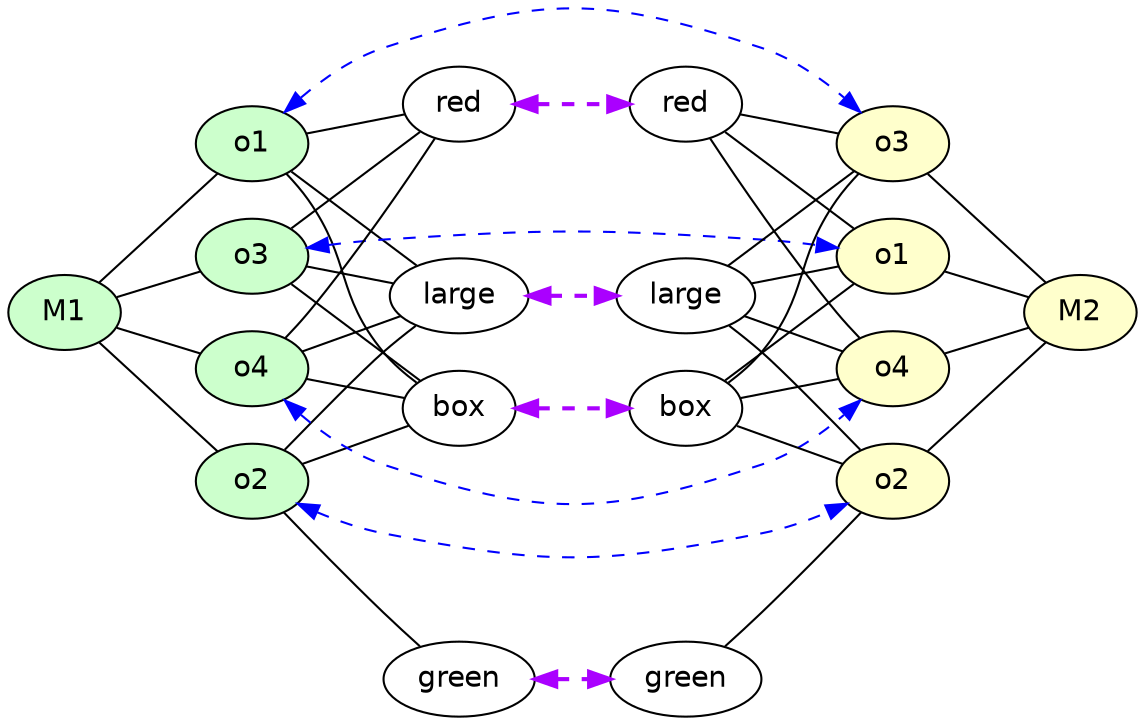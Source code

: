 strict digraph G {
	graph [bb="0,0,531.19,338.7",
		rankdir=LR
	];
	node [label="\N"];
	M1	 [fillcolor="#CCFFCC",
		fontname=Helvetica,
		height=0.5,
		pos="27,194",
		shape=oval,
		style=filled,
		width=0.75];
	o1_1	 [fillcolor="#CCFFCC",
		fontname=Helvetica,
		height=0.5,
		label=o1,
		pos="117,221",
		shape=oval,
		style=filled,
		width=0.75];
	M1 -> o1_1	 [constraint=true,
		dir=none,
		penwidth=1,
		pos="52.07,201.52 64.657,205.3 79.851,209.86 92.375,213.61"];
	o2_1	 [fillcolor="#CCFFCC",
		fontname=Helvetica,
		height=0.5,
		label=o2,
		pos="117,113",
		shape=oval,
		style=filled,
		width=0.75];
	M1 -> o2_1	 [constraint=true,
		dir=none,
		penwidth=1,
		pos="43.09,179.52 59.371,164.87 84.406,142.33 100.75,127.63"];
	o3_1	 [fillcolor="#CCFFCC",
		fontname=Helvetica,
		height=0.5,
		label=o3,
		pos="117,275",
		shape=oval,
		style=filled,
		width=0.75];
	M1 -> o3_1	 [constraint=true,
		dir=none,
		penwidth=1,
		pos="43.09,208.48 59.371,223.13 84.406,245.67 100.75,260.37"];
	o4_1	 [fillcolor="#CCFFCC",
		fontname=Helvetica,
		height=0.5,
		label=o4,
		pos="117,167",
		shape=oval,
		style=filled,
		width=0.75];
	M1 -> o4_1	 [constraint=true,
		dir=none,
		penwidth=1,
		pos="52.07,186.48 64.657,182.7 79.851,178.14 92.375,174.39"];
	M2	 [fillcolor="#FFFFCC",
		fontname=Helvetica,
		height=0.5,
		pos="504.19,194",
		shape=oval,
		style=filled,
		width=0.75];
	red_1	 [fontname=Helvetica,
		height=0.5,
		label=red,
		pos="213.8,294",
		shape=oval,
		width=0.75];
	o1_1 -> red_1	 [constraint=true,
		dir=none,
		pos="135.21,234.73 152.51,247.78 178.39,267.3 195.67,280.33"];
	box_1	 [fontname=Helvetica,
		height=0.5,
		label=box,
		pos="213.8,148",
		shape=oval,
		width=0.75];
	o1_1 -> box_1	 [constraint=true,
		dir=none,
		pos="135.21,207.27 152.51,194.22 178.39,174.7 195.67,161.67"];
	large_1	 [fontname=Helvetica,
		height=0.5,
		label=large,
		pos="213.8,202",
		shape=oval,
		width=0.86659];
	o1_1 -> large_1	 [constraint=true,
		dir=none,
		pos="142.94,215.91 155.6,213.42 170.88,210.42 184.02,207.85"];
	o3_2	 [fillcolor="#FFFFCC",
		fontname=Helvetica,
		height=0.5,
		label=o3,
		pos="414.19,221",
		shape=oval,
		style=filled,
		width=0.75];
	o1_1 -> o3_2	 [color=blue,
		constraint=true,
		dir=both,
		penwidth=1,
		pos="s,143.6,225.13 e,387.59,225.13 153.74,226.46 162.34,227.51 171.47,228.46 180,229 255.93,233.8 275.26,233.8 351.19,229 359.71,228.46 \
368.85,227.51 377.45,226.46",
		style=dashed];
	red_2	 [fontname=Helvetica,
		height=0.5,
		label=red,
		pos="317.39,294",
		shape=oval,
		width=0.75];
	red_1 -> red_2	 [color="#AA00FF",
		constraint=true,
		dir=both,
		penwidth=2,
		pos="s,241.02,294 e,290.35,294 251.07,294 260.51,294 270.64,294 280.07,294",
		style=dashed];
	o1_2	 [fillcolor="#FFFFCC",
		fontname=Helvetica,
		height=0.5,
		label=o1,
		pos="414.19,275",
		shape=oval,
		style=filled,
		width=0.75];
	o1_2 -> M2	 [constraint=true,
		dir=none,
		penwidth=1,
		pos="430.28,260.52 446.56,245.87 471.59,223.33 487.93,208.63"];
	red_2 -> o1_2	 [constraint=true,
		dir=none,
		pos="343.33,288.91 357.22,286.18 374.28,282.83 388.18,280.11"];
	red_2 -> o3_2	 [constraint=true,
		dir=none,
		pos="335.6,280.27 352.9,267.22 378.78,247.7 396.06,234.67"];
	o4_2	 [fillcolor="#FFFFCC",
		fontname=Helvetica,
		height=0.5,
		label=o4,
		pos="414.19,167",
		shape=oval,
		style=filled,
		width=0.75];
	red_2 -> o4_2	 [constraint=true,
		dir=none,
		pos="327.9,277.07 340.88,256.63 364.07,221.59 387.19,194 390.68,189.83 394.7,185.57 398.56,181.69"];
	box_2	 [fontname=Helvetica,
		height=0.5,
		label=box,
		pos="317.39,148",
		shape=oval,
		width=0.75];
	box_1 -> box_2	 [color="#AA00FF",
		constraint=true,
		dir=both,
		penwidth=2,
		pos="s,241.02,148 e,290.35,148 251.07,148 260.51,148 270.64,148 280.07,148",
		style=dashed];
	box_2 -> o1_2	 [constraint=true,
		dir=none,
		pos="336.6,160.97 341.76,165.05 347.05,169.85 351.19,175 373.86,203.19 366.12,218.6 387.19,248 390.28,252.31 394.07,256.56 397.83,260.37"];
	o2_2	 [fillcolor="#FFFFCC",
		fontname=Helvetica,
		height=0.5,
		label=o2,
		pos="414.19,113",
		shape=oval,
		style=filled,
		width=0.75];
	box_2 -> o2_2	 [constraint=true,
		dir=none,
		pos="341.32,139.35 356.21,133.96 375.3,127.06 390.2,121.67"];
	box_2 -> o3_2	 [constraint=true,
		dir=none,
		pos="335.6,161.73 352.9,174.78 378.78,194.3 396.06,207.33"];
	box_2 -> o4_2	 [constraint=true,
		dir=none,
		pos="343.33,153.09 357.22,155.82 374.28,159.17 388.18,161.89"];
	large_2	 [fontname=Helvetica,
		height=0.5,
		label=large,
		pos="317.39,202",
		shape=oval,
		width=0.86659];
	large_1 -> large_2	 [color="#AA00FF",
		constraint=true,
		dir=both,
		penwidth=2,
		pos="s,245.16,202 e,286.13,202 255.21,202 261.98,202 268.99,202 275.76,202",
		style=dashed];
	large_2 -> o1_2	 [constraint=true,
		dir=none,
		pos="336.51,216.42 353.82,229.47 379.11,248.55 396.09,261.35"];
	large_2 -> o2_2	 [constraint=true,
		dir=none,
		pos="336.27,187.48 341.21,183.53 346.47,179.19 351.19,175 356.04,170.7 381.94,145.06 398.99,128.12"];
	large_2 -> o3_2	 [constraint=true,
		dir=none,
		pos="346.96,207.8 360.08,210.38 375.39,213.38 388.08,215.88"];
	large_2 -> o4_2	 [constraint=true,
		dir=none,
		pos="343.84,192.44 358.4,187.17 376.31,180.7 390.42,175.6"];
	o2_1 -> box_1	 [constraint=true,
		dir=none,
		pos="140.93,121.65 155.82,127.04 174.91,133.94 189.81,139.33"];
	o2_1 -> large_1	 [constraint=true,
		dir=none,
		pos="132.2,128.12 149.25,145.06 175.15,170.7 180,175 184.72,179.19 189.98,183.53 194.92,187.48"];
	green_1	 [fontname=Helvetica,
		height=0.5,
		label=green,
		pos="213.8,18",
		shape=oval,
		width=0.93881];
	o2_1 -> green_1	 [constraint=true,
		dir=none,
		pos="131.91,97.864 144.6,85.029 163.37,66.181 180,50 185.44,44.703 191.45,38.981 196.86,33.861"];
	o2_1 -> o2_2	 [color=blue,
		constraint=true,
		dir=both,
		penwidth=1,
		pos="s,138.54,102.1 e,392.64,102.1 148.02,98 158,93.916 169.25,90.055 180,88 254.73,73.714 276.46,73.714 351.19,88 361.94,90.055 373.19,\
93.916 383.16,98",
		style=dashed];
	green_2	 [fontname=Helvetica,
		height=0.5,
		label=green,
		pos="317.39,18",
		shape=oval,
		width=0.93881];
	green_1 -> green_2	 [color="#AA00FF",
		constraint=true,
		dir=both,
		penwidth=2,
		pos="s,247.72,18 e,283.39,18 257.91,18 262.98,18 268.14,18 273.2,18",
		style=dashed];
	o2_2 -> M2	 [constraint=true,
		dir=none,
		penwidth=1,
		pos="430.28,127.48 446.56,142.13 471.59,164.67 487.93,179.37"];
	green_2 -> o2_2	 [constraint=true,
		dir=none,
		pos="334.32,33.861 339.74,38.981 345.74,44.703 351.19,50 367.82,66.181 386.59,85.029 399.28,97.864"];
	o3_1 -> red_1	 [constraint=true,
		dir=none,
		pos="142.94,280.09 156.83,282.82 173.89,286.17 187.79,288.89"];
	o3_1 -> o1_2	 [color=blue,
		constraint=true,
		dir=both,
		penwidth=1,
		pos="s,131.98,290.24 e,399.21,290.24 139.55,296.88 150.76,306.25 165.08,316.13 180,321 252.33,344.6 278.86,344.6 351.19,321 366.11,316.13 \
380.43,306.25 391.63,296.88",
		style=dashed];
	o3_1 -> box_1	 [constraint=true,
		dir=none,
		pos="133.36,260.37 137.12,256.56 140.91,252.31 144,248 165.07,218.6 157.33,203.19 180,175 184.14,169.85 189.43,165.05 194.59,160.97"];
	o3_1 -> large_1	 [constraint=true,
		dir=none,
		pos="135.21,261.27 152.18,248.47 177.41,229.44 194.68,216.42"];
	o3_2 -> M2	 [constraint=true,
		dir=none,
		penwidth=1,
		pos="439.26,213.48 451.84,209.7 467.04,205.14 479.56,201.39"];
	o4_1 -> red_1	 [constraint=true,
		dir=none,
		pos="132.63,181.69 136.48,185.57 140.51,189.83 144,194 167.11,221.59 190.31,256.63 203.28,277.07"];
	o4_1 -> box_1	 [constraint=true,
		dir=none,
		pos="142.94,161.91 156.83,159.18 173.89,155.83 187.79,153.11"];
	o4_1 -> large_1	 [constraint=true,
		dir=none,
		pos="140.93,175.65 154.92,180.71 172.63,187.11 187.08,192.34"];
	o4_1 -> o4_2	 [color=blue,
		constraint=true,
		dir=both,
		penwidth=1,
		pos="s,131.98,151.76 e,399.21,151.76 139.55,145.12 150.76,135.75 165.08,125.87 180,121 252.33,97.403 278.86,97.403 351.19,121 366.11,\
125.87 380.43,135.75 391.63,145.12",
		style=dashed];
	o4_2 -> M2	 [constraint=true,
		dir=none,
		penwidth=1,
		pos="439.26,174.52 451.84,178.3 467.04,182.86 479.56,186.61"];
}

